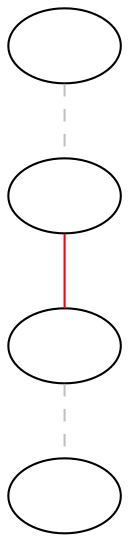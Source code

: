 graph G {
  a [label=""]
  b [label=""]
  c [label=""]
  d [label=""]

  a -- b [color=gray, style=dashed]
  b -- c [color=red]
  c -- d [color=gray, style=dashed]
}
